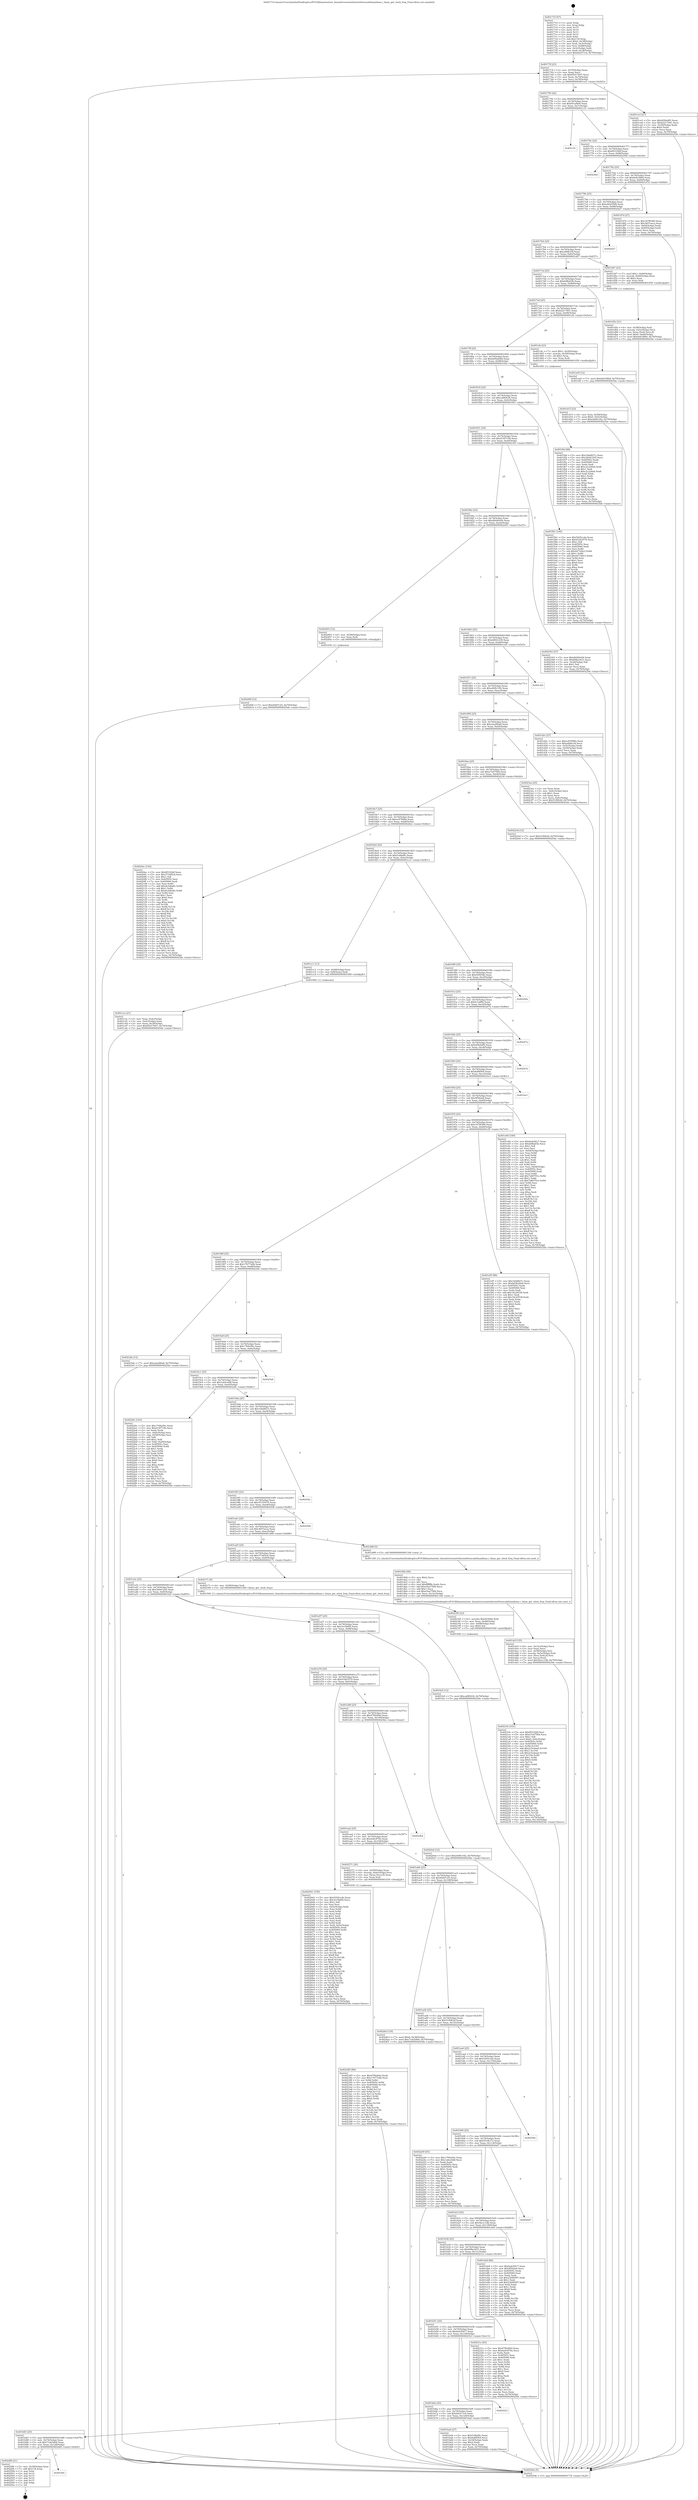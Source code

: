 digraph "0x401710" {
  label = "0x401710 (/mnt/c/Users/mathe/Desktop/tcc/POCII/binaries/extr_linuxdriversnetethernetfreescalefmanfman.c_fman_get_clock_freq_Final-ollvm.out::main(0))"
  labelloc = "t"
  node[shape=record]

  Entry [label="",width=0.3,height=0.3,shape=circle,fillcolor=black,style=filled]
  "0x40173f" [label="{
     0x40173f [23]\l
     | [instrs]\l
     &nbsp;&nbsp;0x40173f \<+3\>: mov -0x70(%rbp),%eax\l
     &nbsp;&nbsp;0x401742 \<+2\>: mov %eax,%ecx\l
     &nbsp;&nbsp;0x401744 \<+6\>: sub $0x85417b07,%ecx\l
     &nbsp;&nbsp;0x40174a \<+3\>: mov %eax,-0x74(%rbp)\l
     &nbsp;&nbsp;0x40174d \<+3\>: mov %ecx,-0x78(%rbp)\l
     &nbsp;&nbsp;0x401750 \<+6\>: je 0000000000401ce3 \<main+0x5d3\>\l
  }"]
  "0x401ce3" [label="{
     0x401ce3 [27]\l
     | [instrs]\l
     &nbsp;&nbsp;0x401ce3 \<+5\>: mov $0xfd5b4df5,%eax\l
     &nbsp;&nbsp;0x401ce8 \<+5\>: mov $0xb2217491,%ecx\l
     &nbsp;&nbsp;0x401ced \<+3\>: mov -0x30(%rbp),%edx\l
     &nbsp;&nbsp;0x401cf0 \<+3\>: cmp $0x0,%edx\l
     &nbsp;&nbsp;0x401cf3 \<+3\>: cmove %ecx,%eax\l
     &nbsp;&nbsp;0x401cf6 \<+3\>: mov %eax,-0x70(%rbp)\l
     &nbsp;&nbsp;0x401cf9 \<+5\>: jmp 00000000004025de \<main+0xece\>\l
  }"]
  "0x401756" [label="{
     0x401756 [22]\l
     | [instrs]\l
     &nbsp;&nbsp;0x401756 \<+5\>: jmp 000000000040175b \<main+0x4b\>\l
     &nbsp;&nbsp;0x40175b \<+3\>: mov -0x74(%rbp),%eax\l
     &nbsp;&nbsp;0x40175e \<+5\>: sub $0x85caf9e6,%eax\l
     &nbsp;&nbsp;0x401763 \<+3\>: mov %eax,-0x7c(%rbp)\l
     &nbsp;&nbsp;0x401766 \<+6\>: je 0000000000401c51 \<main+0x541\>\l
  }"]
  Exit [label="",width=0.3,height=0.3,shape=circle,fillcolor=black,style=filled,peripheries=2]
  "0x401c51" [label="{
     0x401c51\l
  }", style=dashed]
  "0x40176c" [label="{
     0x40176c [22]\l
     | [instrs]\l
     &nbsp;&nbsp;0x40176c \<+5\>: jmp 0000000000401771 \<main+0x61\>\l
     &nbsp;&nbsp;0x401771 \<+3\>: mov -0x74(%rbp),%eax\l
     &nbsp;&nbsp;0x401774 \<+5\>: sub $0x8f31f2bf,%eax\l
     &nbsp;&nbsp;0x401779 \<+3\>: mov %eax,-0x80(%rbp)\l
     &nbsp;&nbsp;0x40177c \<+6\>: je 000000000040256d \<main+0xe5d\>\l
  }"]
  "0x401b9c" [label="{
     0x401b9c\l
  }", style=dashed]
  "0x40256d" [label="{
     0x40256d\l
  }", style=dashed]
  "0x401782" [label="{
     0x401782 [25]\l
     | [instrs]\l
     &nbsp;&nbsp;0x401782 \<+5\>: jmp 0000000000401787 \<main+0x77\>\l
     &nbsp;&nbsp;0x401787 \<+3\>: mov -0x74(%rbp),%eax\l
     &nbsp;&nbsp;0x40178a \<+5\>: sub $0x9e61f864,%eax\l
     &nbsp;&nbsp;0x40178f \<+6\>: mov %eax,-0x84(%rbp)\l
     &nbsp;&nbsp;0x401795 \<+6\>: je 0000000000401d7d \<main+0x66d\>\l
  }"]
  "0x4024f6" [label="{
     0x4024f6 [21]\l
     | [instrs]\l
     &nbsp;&nbsp;0x4024f6 \<+3\>: mov -0x38(%rbp),%eax\l
     &nbsp;&nbsp;0x4024f9 \<+7\>: add $0x118,%rsp\l
     &nbsp;&nbsp;0x402500 \<+1\>: pop %rbx\l
     &nbsp;&nbsp;0x402501 \<+2\>: pop %r12\l
     &nbsp;&nbsp;0x402503 \<+2\>: pop %r13\l
     &nbsp;&nbsp;0x402505 \<+2\>: pop %r14\l
     &nbsp;&nbsp;0x402507 \<+2\>: pop %r15\l
     &nbsp;&nbsp;0x402509 \<+1\>: pop %rbp\l
     &nbsp;&nbsp;0x40250a \<+1\>: ret\l
  }"]
  "0x401d7d" [label="{
     0x401d7d [27]\l
     | [instrs]\l
     &nbsp;&nbsp;0x401d7d \<+5\>: mov $0x167f9360,%eax\l
     &nbsp;&nbsp;0x401d82 \<+5\>: mov $0x3657eeca,%ecx\l
     &nbsp;&nbsp;0x401d87 \<+3\>: mov -0x64(%rbp),%edx\l
     &nbsp;&nbsp;0x401d8a \<+3\>: cmp -0x60(%rbp),%edx\l
     &nbsp;&nbsp;0x401d8d \<+3\>: cmovl %ecx,%eax\l
     &nbsp;&nbsp;0x401d90 \<+3\>: mov %eax,-0x70(%rbp)\l
     &nbsp;&nbsp;0x401d93 \<+5\>: jmp 00000000004025de \<main+0xece\>\l
  }"]
  "0x40179b" [label="{
     0x40179b [25]\l
     | [instrs]\l
     &nbsp;&nbsp;0x40179b \<+5\>: jmp 00000000004017a0 \<main+0x90\>\l
     &nbsp;&nbsp;0x4017a0 \<+3\>: mov -0x74(%rbp),%eax\l
     &nbsp;&nbsp;0x4017a3 \<+5\>: sub $0xa4d25508,%eax\l
     &nbsp;&nbsp;0x4017a8 \<+6\>: mov %eax,-0x88(%rbp)\l
     &nbsp;&nbsp;0x4017ae \<+6\>: je 0000000000402427 \<main+0xd17\>\l
  }"]
  "0x40240f" [label="{
     0x40240f [12]\l
     | [instrs]\l
     &nbsp;&nbsp;0x40240f \<+7\>: movl $0x4bfd7cd3,-0x70(%rbp)\l
     &nbsp;&nbsp;0x402416 \<+5\>: jmp 00000000004025de \<main+0xece\>\l
  }"]
  "0x402427" [label="{
     0x402427\l
  }", style=dashed]
  "0x4017b4" [label="{
     0x4017b4 [25]\l
     | [instrs]\l
     &nbsp;&nbsp;0x4017b4 \<+5\>: jmp 00000000004017b9 \<main+0xa9\>\l
     &nbsp;&nbsp;0x4017b9 \<+3\>: mov -0x74(%rbp),%eax\l
     &nbsp;&nbsp;0x4017bc \<+5\>: sub $0xa4fdb1fd,%eax\l
     &nbsp;&nbsp;0x4017c1 \<+6\>: mov %eax,-0x8c(%rbp)\l
     &nbsp;&nbsp;0x4017c7 \<+6\>: je 0000000000401d47 \<main+0x637\>\l
  }"]
  "0x402385" [label="{
     0x402385 [89]\l
     | [instrs]\l
     &nbsp;&nbsp;0x402385 \<+5\>: mov $0x47f0e84d,%edx\l
     &nbsp;&nbsp;0x40238a \<+5\>: mov $0x17677e6b,%esi\l
     &nbsp;&nbsp;0x40238f \<+3\>: xor %r8d,%r8d\l
     &nbsp;&nbsp;0x402392 \<+8\>: mov 0x40505c,%r9d\l
     &nbsp;&nbsp;0x40239a \<+8\>: mov 0x405060,%r10d\l
     &nbsp;&nbsp;0x4023a2 \<+4\>: sub $0x1,%r8d\l
     &nbsp;&nbsp;0x4023a6 \<+3\>: mov %r9d,%r11d\l
     &nbsp;&nbsp;0x4023a9 \<+3\>: add %r8d,%r11d\l
     &nbsp;&nbsp;0x4023ac \<+4\>: imul %r11d,%r9d\l
     &nbsp;&nbsp;0x4023b0 \<+4\>: and $0x1,%r9d\l
     &nbsp;&nbsp;0x4023b4 \<+4\>: cmp $0x0,%r9d\l
     &nbsp;&nbsp;0x4023b8 \<+3\>: sete %bl\l
     &nbsp;&nbsp;0x4023bb \<+4\>: cmp $0xa,%r10d\l
     &nbsp;&nbsp;0x4023bf \<+4\>: setl %r14b\l
     &nbsp;&nbsp;0x4023c3 \<+3\>: mov %bl,%r15b\l
     &nbsp;&nbsp;0x4023c6 \<+3\>: and %r14b,%r15b\l
     &nbsp;&nbsp;0x4023c9 \<+3\>: xor %r14b,%bl\l
     &nbsp;&nbsp;0x4023cc \<+3\>: or %bl,%r15b\l
     &nbsp;&nbsp;0x4023cf \<+4\>: test $0x1,%r15b\l
     &nbsp;&nbsp;0x4023d3 \<+3\>: cmovne %esi,%edx\l
     &nbsp;&nbsp;0x4023d6 \<+3\>: mov %edx,-0x70(%rbp)\l
     &nbsp;&nbsp;0x4023d9 \<+5\>: jmp 00000000004025de \<main+0xece\>\l
  }"]
  "0x401d47" [label="{
     0x401d47 [23]\l
     | [instrs]\l
     &nbsp;&nbsp;0x401d47 \<+7\>: movl $0x1,-0x60(%rbp)\l
     &nbsp;&nbsp;0x401d4e \<+4\>: movslq -0x60(%rbp),%rax\l
     &nbsp;&nbsp;0x401d52 \<+4\>: shl $0x2,%rax\l
     &nbsp;&nbsp;0x401d56 \<+3\>: mov %rax,%rdi\l
     &nbsp;&nbsp;0x401d59 \<+5\>: call 0000000000401050 \<malloc@plt\>\l
     | [calls]\l
     &nbsp;&nbsp;0x401050 \{1\} (unknown)\l
  }"]
  "0x4017cd" [label="{
     0x4017cd [25]\l
     | [instrs]\l
     &nbsp;&nbsp;0x4017cd \<+5\>: jmp 00000000004017d2 \<main+0xc2\>\l
     &nbsp;&nbsp;0x4017d2 \<+3\>: mov -0x74(%rbp),%eax\l
     &nbsp;&nbsp;0x4017d5 \<+5\>: sub $0xb0fb2f3b,%eax\l
     &nbsp;&nbsp;0x4017da \<+6\>: mov %eax,-0x90(%rbp)\l
     &nbsp;&nbsp;0x4017e0 \<+6\>: je 0000000000401ee9 \<main+0x7d9\>\l
  }"]
  "0x40219c" [label="{
     0x40219c [161]\l
     | [instrs]\l
     &nbsp;&nbsp;0x40219c \<+5\>: mov $0x8f31f2bf,%esi\l
     &nbsp;&nbsp;0x4021a1 \<+5\>: mov $0xe7a47564,%ecx\l
     &nbsp;&nbsp;0x4021a6 \<+2\>: mov $0x1,%dl\l
     &nbsp;&nbsp;0x4021a8 \<+7\>: movl $0x0,-0x6c(%rbp)\l
     &nbsp;&nbsp;0x4021af \<+8\>: mov 0x40505c,%r8d\l
     &nbsp;&nbsp;0x4021b7 \<+8\>: mov 0x405060,%r9d\l
     &nbsp;&nbsp;0x4021bf \<+3\>: mov %r8d,%r10d\l
     &nbsp;&nbsp;0x4021c2 \<+7\>: add $0x2c5cdaad,%r10d\l
     &nbsp;&nbsp;0x4021c9 \<+4\>: sub $0x1,%r10d\l
     &nbsp;&nbsp;0x4021cd \<+7\>: sub $0x2c5cdaad,%r10d\l
     &nbsp;&nbsp;0x4021d4 \<+4\>: imul %r10d,%r8d\l
     &nbsp;&nbsp;0x4021d8 \<+4\>: and $0x1,%r8d\l
     &nbsp;&nbsp;0x4021dc \<+4\>: cmp $0x0,%r8d\l
     &nbsp;&nbsp;0x4021e0 \<+4\>: sete %r11b\l
     &nbsp;&nbsp;0x4021e4 \<+4\>: cmp $0xa,%r9d\l
     &nbsp;&nbsp;0x4021e8 \<+3\>: setl %bl\l
     &nbsp;&nbsp;0x4021eb \<+3\>: mov %r11b,%r14b\l
     &nbsp;&nbsp;0x4021ee \<+4\>: xor $0xff,%r14b\l
     &nbsp;&nbsp;0x4021f2 \<+3\>: mov %bl,%r15b\l
     &nbsp;&nbsp;0x4021f5 \<+4\>: xor $0xff,%r15b\l
     &nbsp;&nbsp;0x4021f9 \<+3\>: xor $0x0,%dl\l
     &nbsp;&nbsp;0x4021fc \<+3\>: mov %r14b,%r12b\l
     &nbsp;&nbsp;0x4021ff \<+4\>: and $0x0,%r12b\l
     &nbsp;&nbsp;0x402203 \<+3\>: and %dl,%r11b\l
     &nbsp;&nbsp;0x402206 \<+3\>: mov %r15b,%r13b\l
     &nbsp;&nbsp;0x402209 \<+4\>: and $0x0,%r13b\l
     &nbsp;&nbsp;0x40220d \<+2\>: and %dl,%bl\l
     &nbsp;&nbsp;0x40220f \<+3\>: or %r11b,%r12b\l
     &nbsp;&nbsp;0x402212 \<+3\>: or %bl,%r13b\l
     &nbsp;&nbsp;0x402215 \<+3\>: xor %r13b,%r12b\l
     &nbsp;&nbsp;0x402218 \<+3\>: or %r15b,%r14b\l
     &nbsp;&nbsp;0x40221b \<+4\>: xor $0xff,%r14b\l
     &nbsp;&nbsp;0x40221f \<+3\>: or $0x0,%dl\l
     &nbsp;&nbsp;0x402222 \<+3\>: and %dl,%r14b\l
     &nbsp;&nbsp;0x402225 \<+3\>: or %r14b,%r12b\l
     &nbsp;&nbsp;0x402228 \<+4\>: test $0x1,%r12b\l
     &nbsp;&nbsp;0x40222c \<+3\>: cmovne %ecx,%esi\l
     &nbsp;&nbsp;0x40222f \<+3\>: mov %esi,-0x70(%rbp)\l
     &nbsp;&nbsp;0x402232 \<+6\>: mov %eax,-0x130(%rbp)\l
     &nbsp;&nbsp;0x402238 \<+5\>: jmp 00000000004025de \<main+0xece\>\l
  }"]
  "0x401ee9" [label="{
     0x401ee9 [12]\l
     | [instrs]\l
     &nbsp;&nbsp;0x401ee9 \<+7\>: movl $0x9e61f864,-0x70(%rbp)\l
     &nbsp;&nbsp;0x401ef0 \<+5\>: jmp 00000000004025de \<main+0xece\>\l
  }"]
  "0x4017e6" [label="{
     0x4017e6 [25]\l
     | [instrs]\l
     &nbsp;&nbsp;0x4017e6 \<+5\>: jmp 00000000004017eb \<main+0xdb\>\l
     &nbsp;&nbsp;0x4017eb \<+3\>: mov -0x74(%rbp),%eax\l
     &nbsp;&nbsp;0x4017ee \<+5\>: sub $0xb2217491,%eax\l
     &nbsp;&nbsp;0x4017f3 \<+6\>: mov %eax,-0x94(%rbp)\l
     &nbsp;&nbsp;0x4017f9 \<+6\>: je 0000000000401cfe \<main+0x5ee\>\l
  }"]
  "0x402185" [label="{
     0x402185 [23]\l
     | [instrs]\l
     &nbsp;&nbsp;0x402185 \<+10\>: movabs $0x4030b6,%rdi\l
     &nbsp;&nbsp;0x40218f \<+3\>: mov %eax,-0x68(%rbp)\l
     &nbsp;&nbsp;0x402192 \<+3\>: mov -0x68(%rbp),%esi\l
     &nbsp;&nbsp;0x402195 \<+2\>: mov $0x0,%al\l
     &nbsp;&nbsp;0x402197 \<+5\>: call 0000000000401040 \<printf@plt\>\l
     | [calls]\l
     &nbsp;&nbsp;0x401040 \{1\} (unknown)\l
  }"]
  "0x401cfe" [label="{
     0x401cfe [23]\l
     | [instrs]\l
     &nbsp;&nbsp;0x401cfe \<+7\>: movl $0x1,-0x50(%rbp)\l
     &nbsp;&nbsp;0x401d05 \<+4\>: movslq -0x50(%rbp),%rax\l
     &nbsp;&nbsp;0x401d09 \<+4\>: shl $0x3,%rax\l
     &nbsp;&nbsp;0x401d0d \<+3\>: mov %rax,%rdi\l
     &nbsp;&nbsp;0x401d10 \<+5\>: call 0000000000401050 \<malloc@plt\>\l
     | [calls]\l
     &nbsp;&nbsp;0x401050 \{1\} (unknown)\l
  }"]
  "0x4017ff" [label="{
     0x4017ff [25]\l
     | [instrs]\l
     &nbsp;&nbsp;0x4017ff \<+5\>: jmp 0000000000401804 \<main+0xf4\>\l
     &nbsp;&nbsp;0x401804 \<+3\>: mov -0x74(%rbp),%eax\l
     &nbsp;&nbsp;0x401807 \<+5\>: sub $0xb65b2b6d,%eax\l
     &nbsp;&nbsp;0x40180c \<+6\>: mov %eax,-0x98(%rbp)\l
     &nbsp;&nbsp;0x401812 \<+6\>: je 0000000000401f4d \<main+0x83d\>\l
  }"]
  "0x401dc5" [label="{
     0x401dc5 [35]\l
     | [instrs]\l
     &nbsp;&nbsp;0x401dc5 \<+6\>: mov -0x12c(%rbp),%ecx\l
     &nbsp;&nbsp;0x401dcb \<+3\>: imul %eax,%ecx\l
     &nbsp;&nbsp;0x401dce \<+4\>: mov -0x58(%rbp),%rsi\l
     &nbsp;&nbsp;0x401dd2 \<+4\>: movslq -0x5c(%rbp),%rdi\l
     &nbsp;&nbsp;0x401dd6 \<+4\>: mov (%rsi,%rdi,8),%rsi\l
     &nbsp;&nbsp;0x401dda \<+2\>: mov %ecx,(%rsi)\l
     &nbsp;&nbsp;0x401ddc \<+7\>: movl $0x5bccc1db,-0x70(%rbp)\l
     &nbsp;&nbsp;0x401de3 \<+5\>: jmp 00000000004025de \<main+0xece\>\l
  }"]
  "0x401f4d" [label="{
     0x401f4d [88]\l
     | [instrs]\l
     &nbsp;&nbsp;0x401f4d \<+5\>: mov $0x1b0d827c,%eax\l
     &nbsp;&nbsp;0x401f52 \<+5\>: mov $0x3b041245,%ecx\l
     &nbsp;&nbsp;0x401f57 \<+7\>: mov 0x40505c,%edx\l
     &nbsp;&nbsp;0x401f5e \<+7\>: mov 0x405060,%esi\l
     &nbsp;&nbsp;0x401f65 \<+2\>: mov %edx,%edi\l
     &nbsp;&nbsp;0x401f67 \<+6\>: add $0xc2c226eb,%edi\l
     &nbsp;&nbsp;0x401f6d \<+3\>: sub $0x1,%edi\l
     &nbsp;&nbsp;0x401f70 \<+6\>: sub $0xc2c226eb,%edi\l
     &nbsp;&nbsp;0x401f76 \<+3\>: imul %edi,%edx\l
     &nbsp;&nbsp;0x401f79 \<+3\>: and $0x1,%edx\l
     &nbsp;&nbsp;0x401f7c \<+3\>: cmp $0x0,%edx\l
     &nbsp;&nbsp;0x401f7f \<+4\>: sete %r8b\l
     &nbsp;&nbsp;0x401f83 \<+3\>: cmp $0xa,%esi\l
     &nbsp;&nbsp;0x401f86 \<+4\>: setl %r9b\l
     &nbsp;&nbsp;0x401f8a \<+3\>: mov %r8b,%r10b\l
     &nbsp;&nbsp;0x401f8d \<+3\>: and %r9b,%r10b\l
     &nbsp;&nbsp;0x401f90 \<+3\>: xor %r9b,%r8b\l
     &nbsp;&nbsp;0x401f93 \<+3\>: or %r8b,%r10b\l
     &nbsp;&nbsp;0x401f96 \<+4\>: test $0x1,%r10b\l
     &nbsp;&nbsp;0x401f9a \<+3\>: cmovne %ecx,%eax\l
     &nbsp;&nbsp;0x401f9d \<+3\>: mov %eax,-0x70(%rbp)\l
     &nbsp;&nbsp;0x401fa0 \<+5\>: jmp 00000000004025de \<main+0xece\>\l
  }"]
  "0x401818" [label="{
     0x401818 [25]\l
     | [instrs]\l
     &nbsp;&nbsp;0x401818 \<+5\>: jmp 000000000040181d \<main+0x10d\>\l
     &nbsp;&nbsp;0x40181d \<+3\>: mov -0x74(%rbp),%eax\l
     &nbsp;&nbsp;0x401820 \<+5\>: sub $0xca8f0436,%eax\l
     &nbsp;&nbsp;0x401825 \<+6\>: mov %eax,-0x9c(%rbp)\l
     &nbsp;&nbsp;0x40182b \<+6\>: je 0000000000401fb1 \<main+0x8a1\>\l
  }"]
  "0x401d9d" [label="{
     0x401d9d [40]\l
     | [instrs]\l
     &nbsp;&nbsp;0x401d9d \<+5\>: mov $0x2,%ecx\l
     &nbsp;&nbsp;0x401da2 \<+1\>: cltd\l
     &nbsp;&nbsp;0x401da3 \<+2\>: idiv %ecx\l
     &nbsp;&nbsp;0x401da5 \<+6\>: imul $0xfffffffe,%edx,%ecx\l
     &nbsp;&nbsp;0x401dab \<+6\>: add $0xe5ae7589,%ecx\l
     &nbsp;&nbsp;0x401db1 \<+3\>: add $0x1,%ecx\l
     &nbsp;&nbsp;0x401db4 \<+6\>: sub $0xe5ae7589,%ecx\l
     &nbsp;&nbsp;0x401dba \<+6\>: mov %ecx,-0x12c(%rbp)\l
     &nbsp;&nbsp;0x401dc0 \<+5\>: call 0000000000401160 \<next_i\>\l
     | [calls]\l
     &nbsp;&nbsp;0x401160 \{1\} (/mnt/c/Users/mathe/Desktop/tcc/POCII/binaries/extr_linuxdriversnetethernetfreescalefmanfman.c_fman_get_clock_freq_Final-ollvm.out::next_i)\l
  }"]
  "0x401fb1" [label="{
     0x401fb1 [144]\l
     | [instrs]\l
     &nbsp;&nbsp;0x401fb1 \<+5\>: mov $0x5205ccde,%eax\l
     &nbsp;&nbsp;0x401fb6 \<+5\>: mov $0x41bb3579,%ecx\l
     &nbsp;&nbsp;0x401fbb \<+2\>: mov $0x1,%dl\l
     &nbsp;&nbsp;0x401fbd \<+7\>: mov 0x40505c,%esi\l
     &nbsp;&nbsp;0x401fc4 \<+7\>: mov 0x405060,%edi\l
     &nbsp;&nbsp;0x401fcb \<+3\>: mov %esi,%r8d\l
     &nbsp;&nbsp;0x401fce \<+7\>: sub $0x44732fe3,%r8d\l
     &nbsp;&nbsp;0x401fd5 \<+4\>: sub $0x1,%r8d\l
     &nbsp;&nbsp;0x401fd9 \<+7\>: add $0x44732fe3,%r8d\l
     &nbsp;&nbsp;0x401fe0 \<+4\>: imul %r8d,%esi\l
     &nbsp;&nbsp;0x401fe4 \<+3\>: and $0x1,%esi\l
     &nbsp;&nbsp;0x401fe7 \<+3\>: cmp $0x0,%esi\l
     &nbsp;&nbsp;0x401fea \<+4\>: sete %r9b\l
     &nbsp;&nbsp;0x401fee \<+3\>: cmp $0xa,%edi\l
     &nbsp;&nbsp;0x401ff1 \<+4\>: setl %r10b\l
     &nbsp;&nbsp;0x401ff5 \<+3\>: mov %r9b,%r11b\l
     &nbsp;&nbsp;0x401ff8 \<+4\>: xor $0xff,%r11b\l
     &nbsp;&nbsp;0x401ffc \<+3\>: mov %r10b,%bl\l
     &nbsp;&nbsp;0x401fff \<+3\>: xor $0xff,%bl\l
     &nbsp;&nbsp;0x402002 \<+3\>: xor $0x1,%dl\l
     &nbsp;&nbsp;0x402005 \<+3\>: mov %r11b,%r14b\l
     &nbsp;&nbsp;0x402008 \<+4\>: and $0xff,%r14b\l
     &nbsp;&nbsp;0x40200c \<+3\>: and %dl,%r9b\l
     &nbsp;&nbsp;0x40200f \<+3\>: mov %bl,%r15b\l
     &nbsp;&nbsp;0x402012 \<+4\>: and $0xff,%r15b\l
     &nbsp;&nbsp;0x402016 \<+3\>: and %dl,%r10b\l
     &nbsp;&nbsp;0x402019 \<+3\>: or %r9b,%r14b\l
     &nbsp;&nbsp;0x40201c \<+3\>: or %r10b,%r15b\l
     &nbsp;&nbsp;0x40201f \<+3\>: xor %r15b,%r14b\l
     &nbsp;&nbsp;0x402022 \<+3\>: or %bl,%r11b\l
     &nbsp;&nbsp;0x402025 \<+4\>: xor $0xff,%r11b\l
     &nbsp;&nbsp;0x402029 \<+3\>: or $0x1,%dl\l
     &nbsp;&nbsp;0x40202c \<+3\>: and %dl,%r11b\l
     &nbsp;&nbsp;0x40202f \<+3\>: or %r11b,%r14b\l
     &nbsp;&nbsp;0x402032 \<+4\>: test $0x1,%r14b\l
     &nbsp;&nbsp;0x402036 \<+3\>: cmovne %ecx,%eax\l
     &nbsp;&nbsp;0x402039 \<+3\>: mov %eax,-0x70(%rbp)\l
     &nbsp;&nbsp;0x40203c \<+5\>: jmp 00000000004025de \<main+0xece\>\l
  }"]
  "0x401831" [label="{
     0x401831 [25]\l
     | [instrs]\l
     &nbsp;&nbsp;0x401831 \<+5\>: jmp 0000000000401836 \<main+0x126\>\l
     &nbsp;&nbsp;0x401836 \<+3\>: mov -0x74(%rbp),%eax\l
     &nbsp;&nbsp;0x401839 \<+5\>: sub $0xd14f710b,%eax\l
     &nbsp;&nbsp;0x40183e \<+6\>: mov %eax,-0xa0(%rbp)\l
     &nbsp;&nbsp;0x401844 \<+6\>: je 0000000000402303 \<main+0xbf3\>\l
  }"]
  "0x401d5e" [label="{
     0x401d5e [31]\l
     | [instrs]\l
     &nbsp;&nbsp;0x401d5e \<+4\>: mov -0x58(%rbp),%rdi\l
     &nbsp;&nbsp;0x401d62 \<+4\>: movslq -0x5c(%rbp),%rcx\l
     &nbsp;&nbsp;0x401d66 \<+4\>: mov %rax,(%rdi,%rcx,8)\l
     &nbsp;&nbsp;0x401d6a \<+7\>: movl $0x0,-0x64(%rbp)\l
     &nbsp;&nbsp;0x401d71 \<+7\>: movl $0x9e61f864,-0x70(%rbp)\l
     &nbsp;&nbsp;0x401d78 \<+5\>: jmp 00000000004025de \<main+0xece\>\l
  }"]
  "0x402303" [label="{
     0x402303 [27]\l
     | [instrs]\l
     &nbsp;&nbsp;0x402303 \<+5\>: mov $0xdb040e94,%eax\l
     &nbsp;&nbsp;0x402308 \<+5\>: mov $0x698a3431,%ecx\l
     &nbsp;&nbsp;0x40230d \<+3\>: mov -0x29(%rbp),%dl\l
     &nbsp;&nbsp;0x402310 \<+3\>: test $0x1,%dl\l
     &nbsp;&nbsp;0x402313 \<+3\>: cmovne %ecx,%eax\l
     &nbsp;&nbsp;0x402316 \<+3\>: mov %eax,-0x70(%rbp)\l
     &nbsp;&nbsp;0x402319 \<+5\>: jmp 00000000004025de \<main+0xece\>\l
  }"]
  "0x40184a" [label="{
     0x40184a [25]\l
     | [instrs]\l
     &nbsp;&nbsp;0x40184a \<+5\>: jmp 000000000040184f \<main+0x13f\>\l
     &nbsp;&nbsp;0x40184f \<+3\>: mov -0x74(%rbp),%eax\l
     &nbsp;&nbsp;0x401852 \<+5\>: sub $0xdb040e94,%eax\l
     &nbsp;&nbsp;0x401857 \<+6\>: mov %eax,-0xa4(%rbp)\l
     &nbsp;&nbsp;0x40185d \<+6\>: je 0000000000402403 \<main+0xcf3\>\l
  }"]
  "0x401d15" [label="{
     0x401d15 [23]\l
     | [instrs]\l
     &nbsp;&nbsp;0x401d15 \<+4\>: mov %rax,-0x58(%rbp)\l
     &nbsp;&nbsp;0x401d19 \<+7\>: movl $0x0,-0x5c(%rbp)\l
     &nbsp;&nbsp;0x401d20 \<+7\>: movl $0xe0d9c182,-0x70(%rbp)\l
     &nbsp;&nbsp;0x401d27 \<+5\>: jmp 00000000004025de \<main+0xece\>\l
  }"]
  "0x402403" [label="{
     0x402403 [12]\l
     | [instrs]\l
     &nbsp;&nbsp;0x402403 \<+4\>: mov -0x58(%rbp),%rax\l
     &nbsp;&nbsp;0x402407 \<+3\>: mov %rax,%rdi\l
     &nbsp;&nbsp;0x40240a \<+5\>: call 0000000000401030 \<free@plt\>\l
     | [calls]\l
     &nbsp;&nbsp;0x401030 \{1\} (unknown)\l
  }"]
  "0x401863" [label="{
     0x401863 [25]\l
     | [instrs]\l
     &nbsp;&nbsp;0x401863 \<+5\>: jmp 0000000000401868 \<main+0x158\>\l
     &nbsp;&nbsp;0x401868 \<+3\>: mov -0x74(%rbp),%eax\l
     &nbsp;&nbsp;0x40186b \<+5\>: sub $0xdd941239,%eax\l
     &nbsp;&nbsp;0x401870 \<+6\>: mov %eax,-0xa8(%rbp)\l
     &nbsp;&nbsp;0x401876 \<+6\>: je 0000000000401cb5 \<main+0x5a5\>\l
  }"]
  "0x401cce" [label="{
     0x401cce [21]\l
     | [instrs]\l
     &nbsp;&nbsp;0x401cce \<+3\>: mov %eax,-0x4c(%rbp)\l
     &nbsp;&nbsp;0x401cd1 \<+3\>: mov -0x4c(%rbp),%eax\l
     &nbsp;&nbsp;0x401cd4 \<+3\>: mov %eax,-0x30(%rbp)\l
     &nbsp;&nbsp;0x401cd7 \<+7\>: movl $0x85417b07,-0x70(%rbp)\l
     &nbsp;&nbsp;0x401cde \<+5\>: jmp 00000000004025de \<main+0xece\>\l
  }"]
  "0x401cb5" [label="{
     0x401cb5\l
  }", style=dashed]
  "0x40187c" [label="{
     0x40187c [25]\l
     | [instrs]\l
     &nbsp;&nbsp;0x40187c \<+5\>: jmp 0000000000401881 \<main+0x171\>\l
     &nbsp;&nbsp;0x401881 \<+3\>: mov -0x74(%rbp),%eax\l
     &nbsp;&nbsp;0x401884 \<+5\>: sub $0xe0d9c182,%eax\l
     &nbsp;&nbsp;0x401889 \<+6\>: mov %eax,-0xac(%rbp)\l
     &nbsp;&nbsp;0x40188f \<+6\>: je 0000000000401d2c \<main+0x61c\>\l
  }"]
  "0x401710" [label="{
     0x401710 [47]\l
     | [instrs]\l
     &nbsp;&nbsp;0x401710 \<+1\>: push %rbp\l
     &nbsp;&nbsp;0x401711 \<+3\>: mov %rsp,%rbp\l
     &nbsp;&nbsp;0x401714 \<+2\>: push %r15\l
     &nbsp;&nbsp;0x401716 \<+2\>: push %r14\l
     &nbsp;&nbsp;0x401718 \<+2\>: push %r13\l
     &nbsp;&nbsp;0x40171a \<+2\>: push %r12\l
     &nbsp;&nbsp;0x40171c \<+1\>: push %rbx\l
     &nbsp;&nbsp;0x40171d \<+7\>: sub $0x118,%rsp\l
     &nbsp;&nbsp;0x401724 \<+7\>: movl $0x0,-0x38(%rbp)\l
     &nbsp;&nbsp;0x40172b \<+3\>: mov %edi,-0x3c(%rbp)\l
     &nbsp;&nbsp;0x40172e \<+4\>: mov %rsi,-0x48(%rbp)\l
     &nbsp;&nbsp;0x401732 \<+3\>: mov -0x3c(%rbp),%edi\l
     &nbsp;&nbsp;0x401735 \<+3\>: mov %edi,-0x34(%rbp)\l
     &nbsp;&nbsp;0x401738 \<+7\>: movl $0x6dcb71c6,-0x70(%rbp)\l
  }"]
  "0x401d2c" [label="{
     0x401d2c [27]\l
     | [instrs]\l
     &nbsp;&nbsp;0x401d2c \<+5\>: mov $0xec87999a,%eax\l
     &nbsp;&nbsp;0x401d31 \<+5\>: mov $0xa4fdb1fd,%ecx\l
     &nbsp;&nbsp;0x401d36 \<+3\>: mov -0x5c(%rbp),%edx\l
     &nbsp;&nbsp;0x401d39 \<+3\>: cmp -0x50(%rbp),%edx\l
     &nbsp;&nbsp;0x401d3c \<+3\>: cmovl %ecx,%eax\l
     &nbsp;&nbsp;0x401d3f \<+3\>: mov %eax,-0x70(%rbp)\l
     &nbsp;&nbsp;0x401d42 \<+5\>: jmp 00000000004025de \<main+0xece\>\l
  }"]
  "0x401895" [label="{
     0x401895 [25]\l
     | [instrs]\l
     &nbsp;&nbsp;0x401895 \<+5\>: jmp 000000000040189a \<main+0x18a\>\l
     &nbsp;&nbsp;0x40189a \<+3\>: mov -0x74(%rbp),%eax\l
     &nbsp;&nbsp;0x40189d \<+5\>: sub $0xe2a286a8,%eax\l
     &nbsp;&nbsp;0x4018a2 \<+6\>: mov %eax,-0xb0(%rbp)\l
     &nbsp;&nbsp;0x4018a8 \<+6\>: je 00000000004023ea \<main+0xcda\>\l
  }"]
  "0x4025de" [label="{
     0x4025de [5]\l
     | [instrs]\l
     &nbsp;&nbsp;0x4025de \<+5\>: jmp 000000000040173f \<main+0x2f\>\l
  }"]
  "0x4023ea" [label="{
     0x4023ea [25]\l
     | [instrs]\l
     &nbsp;&nbsp;0x4023ea \<+2\>: xor %eax,%eax\l
     &nbsp;&nbsp;0x4023ec \<+3\>: mov -0x6c(%rbp),%ecx\l
     &nbsp;&nbsp;0x4023ef \<+3\>: sub $0x1,%eax\l
     &nbsp;&nbsp;0x4023f2 \<+2\>: sub %eax,%ecx\l
     &nbsp;&nbsp;0x4023f4 \<+3\>: mov %ecx,-0x6c(%rbp)\l
     &nbsp;&nbsp;0x4023f7 \<+7\>: movl $0x5190fcbf,-0x70(%rbp)\l
     &nbsp;&nbsp;0x4023fe \<+5\>: jmp 00000000004025de \<main+0xece\>\l
  }"]
  "0x4018ae" [label="{
     0x4018ae [25]\l
     | [instrs]\l
     &nbsp;&nbsp;0x4018ae \<+5\>: jmp 00000000004018b3 \<main+0x1a3\>\l
     &nbsp;&nbsp;0x4018b3 \<+3\>: mov -0x74(%rbp),%eax\l
     &nbsp;&nbsp;0x4018b6 \<+5\>: sub $0xe7a47564,%eax\l
     &nbsp;&nbsp;0x4018bb \<+6\>: mov %eax,-0xb4(%rbp)\l
     &nbsp;&nbsp;0x4018c1 \<+6\>: je 000000000040223d \<main+0xb2d\>\l
  }"]
  "0x401b83" [label="{
     0x401b83 [25]\l
     | [instrs]\l
     &nbsp;&nbsp;0x401b83 \<+5\>: jmp 0000000000401b88 \<main+0x478\>\l
     &nbsp;&nbsp;0x401b88 \<+3\>: mov -0x74(%rbp),%eax\l
     &nbsp;&nbsp;0x401b8b \<+5\>: sub $0x71da5d94,%eax\l
     &nbsp;&nbsp;0x401b90 \<+6\>: mov %eax,-0x128(%rbp)\l
     &nbsp;&nbsp;0x401b96 \<+6\>: je 00000000004024f6 \<main+0xde6\>\l
  }"]
  "0x40223d" [label="{
     0x40223d [12]\l
     | [instrs]\l
     &nbsp;&nbsp;0x40223d \<+7\>: movl $0x5190fcbf,-0x70(%rbp)\l
     &nbsp;&nbsp;0x402244 \<+5\>: jmp 00000000004025de \<main+0xece\>\l
  }"]
  "0x4018c7" [label="{
     0x4018c7 [25]\l
     | [instrs]\l
     &nbsp;&nbsp;0x4018c7 \<+5\>: jmp 00000000004018cc \<main+0x1bc\>\l
     &nbsp;&nbsp;0x4018cc \<+3\>: mov -0x74(%rbp),%eax\l
     &nbsp;&nbsp;0x4018cf \<+5\>: sub $0xec87999a,%eax\l
     &nbsp;&nbsp;0x4018d4 \<+6\>: mov %eax,-0xb8(%rbp)\l
     &nbsp;&nbsp;0x4018da \<+6\>: je 00000000004020ec \<main+0x9dc\>\l
  }"]
  "0x401ba6" [label="{
     0x401ba6 [27]\l
     | [instrs]\l
     &nbsp;&nbsp;0x401ba6 \<+5\>: mov $0xf1d8af9c,%eax\l
     &nbsp;&nbsp;0x401bab \<+5\>: mov $0x6a88564,%ecx\l
     &nbsp;&nbsp;0x401bb0 \<+3\>: mov -0x34(%rbp),%edx\l
     &nbsp;&nbsp;0x401bb3 \<+3\>: cmp $0x2,%edx\l
     &nbsp;&nbsp;0x401bb6 \<+3\>: cmovne %ecx,%eax\l
     &nbsp;&nbsp;0x401bb9 \<+3\>: mov %eax,-0x70(%rbp)\l
     &nbsp;&nbsp;0x401bbc \<+5\>: jmp 00000000004025de \<main+0xece\>\l
  }"]
  "0x4020ec" [label="{
     0x4020ec [144]\l
     | [instrs]\l
     &nbsp;&nbsp;0x4020ec \<+5\>: mov $0x8f31f2bf,%eax\l
     &nbsp;&nbsp;0x4020f1 \<+5\>: mov $0x3734f5cd,%ecx\l
     &nbsp;&nbsp;0x4020f6 \<+2\>: mov $0x1,%dl\l
     &nbsp;&nbsp;0x4020f8 \<+7\>: mov 0x40505c,%esi\l
     &nbsp;&nbsp;0x4020ff \<+7\>: mov 0x405060,%edi\l
     &nbsp;&nbsp;0x402106 \<+3\>: mov %esi,%r8d\l
     &nbsp;&nbsp;0x402109 \<+7\>: add $0xde3d6a8c,%r8d\l
     &nbsp;&nbsp;0x402110 \<+4\>: sub $0x1,%r8d\l
     &nbsp;&nbsp;0x402114 \<+7\>: sub $0xde3d6a8c,%r8d\l
     &nbsp;&nbsp;0x40211b \<+4\>: imul %r8d,%esi\l
     &nbsp;&nbsp;0x40211f \<+3\>: and $0x1,%esi\l
     &nbsp;&nbsp;0x402122 \<+3\>: cmp $0x0,%esi\l
     &nbsp;&nbsp;0x402125 \<+4\>: sete %r9b\l
     &nbsp;&nbsp;0x402129 \<+3\>: cmp $0xa,%edi\l
     &nbsp;&nbsp;0x40212c \<+4\>: setl %r10b\l
     &nbsp;&nbsp;0x402130 \<+3\>: mov %r9b,%r11b\l
     &nbsp;&nbsp;0x402133 \<+4\>: xor $0xff,%r11b\l
     &nbsp;&nbsp;0x402137 \<+3\>: mov %r10b,%bl\l
     &nbsp;&nbsp;0x40213a \<+3\>: xor $0xff,%bl\l
     &nbsp;&nbsp;0x40213d \<+3\>: xor $0x0,%dl\l
     &nbsp;&nbsp;0x402140 \<+3\>: mov %r11b,%r14b\l
     &nbsp;&nbsp;0x402143 \<+4\>: and $0x0,%r14b\l
     &nbsp;&nbsp;0x402147 \<+3\>: and %dl,%r9b\l
     &nbsp;&nbsp;0x40214a \<+3\>: mov %bl,%r15b\l
     &nbsp;&nbsp;0x40214d \<+4\>: and $0x0,%r15b\l
     &nbsp;&nbsp;0x402151 \<+3\>: and %dl,%r10b\l
     &nbsp;&nbsp;0x402154 \<+3\>: or %r9b,%r14b\l
     &nbsp;&nbsp;0x402157 \<+3\>: or %r10b,%r15b\l
     &nbsp;&nbsp;0x40215a \<+3\>: xor %r15b,%r14b\l
     &nbsp;&nbsp;0x40215d \<+3\>: or %bl,%r11b\l
     &nbsp;&nbsp;0x402160 \<+4\>: xor $0xff,%r11b\l
     &nbsp;&nbsp;0x402164 \<+3\>: or $0x0,%dl\l
     &nbsp;&nbsp;0x402167 \<+3\>: and %dl,%r11b\l
     &nbsp;&nbsp;0x40216a \<+3\>: or %r11b,%r14b\l
     &nbsp;&nbsp;0x40216d \<+4\>: test $0x1,%r14b\l
     &nbsp;&nbsp;0x402171 \<+3\>: cmovne %ecx,%eax\l
     &nbsp;&nbsp;0x402174 \<+3\>: mov %eax,-0x70(%rbp)\l
     &nbsp;&nbsp;0x402177 \<+5\>: jmp 00000000004025de \<main+0xece\>\l
  }"]
  "0x4018e0" [label="{
     0x4018e0 [25]\l
     | [instrs]\l
     &nbsp;&nbsp;0x4018e0 \<+5\>: jmp 00000000004018e5 \<main+0x1d5\>\l
     &nbsp;&nbsp;0x4018e5 \<+3\>: mov -0x74(%rbp),%eax\l
     &nbsp;&nbsp;0x4018e8 \<+5\>: sub $0xf1d8af9c,%eax\l
     &nbsp;&nbsp;0x4018ed \<+6\>: mov %eax,-0xbc(%rbp)\l
     &nbsp;&nbsp;0x4018f3 \<+6\>: je 0000000000401cc1 \<main+0x5b1\>\l
  }"]
  "0x401b6a" [label="{
     0x401b6a [25]\l
     | [instrs]\l
     &nbsp;&nbsp;0x401b6a \<+5\>: jmp 0000000000401b6f \<main+0x45f\>\l
     &nbsp;&nbsp;0x401b6f \<+3\>: mov -0x74(%rbp),%eax\l
     &nbsp;&nbsp;0x401b72 \<+5\>: sub $0x6dcb71c6,%eax\l
     &nbsp;&nbsp;0x401b77 \<+6\>: mov %eax,-0x124(%rbp)\l
     &nbsp;&nbsp;0x401b7d \<+6\>: je 0000000000401ba6 \<main+0x496\>\l
  }"]
  "0x401cc1" [label="{
     0x401cc1 [13]\l
     | [instrs]\l
     &nbsp;&nbsp;0x401cc1 \<+4\>: mov -0x48(%rbp),%rax\l
     &nbsp;&nbsp;0x401cc5 \<+4\>: mov 0x8(%rax),%rdi\l
     &nbsp;&nbsp;0x401cc9 \<+5\>: call 0000000000401060 \<atoi@plt\>\l
     | [calls]\l
     &nbsp;&nbsp;0x401060 \{1\} (unknown)\l
  }"]
  "0x4018f9" [label="{
     0x4018f9 [25]\l
     | [instrs]\l
     &nbsp;&nbsp;0x4018f9 \<+5\>: jmp 00000000004018fe \<main+0x1ee\>\l
     &nbsp;&nbsp;0x4018fe \<+3\>: mov -0x74(%rbp),%eax\l
     &nbsp;&nbsp;0x401901 \<+5\>: sub $0xf3f5f34b,%eax\l
     &nbsp;&nbsp;0x401906 \<+6\>: mov %eax,-0xc0(%rbp)\l
     &nbsp;&nbsp;0x40190c \<+6\>: je 00000000004025d2 \<main+0xec2\>\l
  }"]
  "0x402523" [label="{
     0x402523\l
  }", style=dashed]
  "0x4025d2" [label="{
     0x4025d2\l
  }", style=dashed]
  "0x401912" [label="{
     0x401912 [25]\l
     | [instrs]\l
     &nbsp;&nbsp;0x401912 \<+5\>: jmp 0000000000401917 \<main+0x207\>\l
     &nbsp;&nbsp;0x401917 \<+3\>: mov -0x74(%rbp),%eax\l
     &nbsp;&nbsp;0x40191a \<+5\>: sub $0xfc1a8ffe,%eax\l
     &nbsp;&nbsp;0x40191f \<+6\>: mov %eax,-0xc4(%rbp)\l
     &nbsp;&nbsp;0x401925 \<+6\>: je 000000000040247a \<main+0xd6a\>\l
  }"]
  "0x401b51" [label="{
     0x401b51 [25]\l
     | [instrs]\l
     &nbsp;&nbsp;0x401b51 \<+5\>: jmp 0000000000401b56 \<main+0x446\>\l
     &nbsp;&nbsp;0x401b56 \<+3\>: mov -0x74(%rbp),%eax\l
     &nbsp;&nbsp;0x401b59 \<+5\>: sub $0x6a43f417,%eax\l
     &nbsp;&nbsp;0x401b5e \<+6\>: mov %eax,-0x120(%rbp)\l
     &nbsp;&nbsp;0x401b64 \<+6\>: je 0000000000402523 \<main+0xe13\>\l
  }"]
  "0x40247a" [label="{
     0x40247a\l
  }", style=dashed]
  "0x40192b" [label="{
     0x40192b [25]\l
     | [instrs]\l
     &nbsp;&nbsp;0x40192b \<+5\>: jmp 0000000000401930 \<main+0x220\>\l
     &nbsp;&nbsp;0x401930 \<+3\>: mov -0x74(%rbp),%eax\l
     &nbsp;&nbsp;0x401933 \<+5\>: sub $0xfd5b4df5,%eax\l
     &nbsp;&nbsp;0x401938 \<+6\>: mov %eax,-0xc8(%rbp)\l
     &nbsp;&nbsp;0x40193e \<+6\>: je 000000000040241b \<main+0xd0b\>\l
  }"]
  "0x40231e" [label="{
     0x40231e [83]\l
     | [instrs]\l
     &nbsp;&nbsp;0x40231e \<+5\>: mov $0x47f0e84d,%eax\l
     &nbsp;&nbsp;0x402323 \<+5\>: mov $0x4a9c870e,%ecx\l
     &nbsp;&nbsp;0x402328 \<+2\>: xor %edx,%edx\l
     &nbsp;&nbsp;0x40232a \<+7\>: mov 0x40505c,%esi\l
     &nbsp;&nbsp;0x402331 \<+7\>: mov 0x405060,%edi\l
     &nbsp;&nbsp;0x402338 \<+3\>: sub $0x1,%edx\l
     &nbsp;&nbsp;0x40233b \<+3\>: mov %esi,%r8d\l
     &nbsp;&nbsp;0x40233e \<+3\>: add %edx,%r8d\l
     &nbsp;&nbsp;0x402341 \<+4\>: imul %r8d,%esi\l
     &nbsp;&nbsp;0x402345 \<+3\>: and $0x1,%esi\l
     &nbsp;&nbsp;0x402348 \<+3\>: cmp $0x0,%esi\l
     &nbsp;&nbsp;0x40234b \<+4\>: sete %r9b\l
     &nbsp;&nbsp;0x40234f \<+3\>: cmp $0xa,%edi\l
     &nbsp;&nbsp;0x402352 \<+4\>: setl %r10b\l
     &nbsp;&nbsp;0x402356 \<+3\>: mov %r9b,%r11b\l
     &nbsp;&nbsp;0x402359 \<+3\>: and %r10b,%r11b\l
     &nbsp;&nbsp;0x40235c \<+3\>: xor %r10b,%r9b\l
     &nbsp;&nbsp;0x40235f \<+3\>: or %r9b,%r11b\l
     &nbsp;&nbsp;0x402362 \<+4\>: test $0x1,%r11b\l
     &nbsp;&nbsp;0x402366 \<+3\>: cmovne %ecx,%eax\l
     &nbsp;&nbsp;0x402369 \<+3\>: mov %eax,-0x70(%rbp)\l
     &nbsp;&nbsp;0x40236c \<+5\>: jmp 00000000004025de \<main+0xece\>\l
  }"]
  "0x40241b" [label="{
     0x40241b\l
  }", style=dashed]
  "0x401944" [label="{
     0x401944 [25]\l
     | [instrs]\l
     &nbsp;&nbsp;0x401944 \<+5\>: jmp 0000000000401949 \<main+0x239\>\l
     &nbsp;&nbsp;0x401949 \<+3\>: mov -0x74(%rbp),%eax\l
     &nbsp;&nbsp;0x40194c \<+5\>: sub $0x6a88564,%eax\l
     &nbsp;&nbsp;0x401951 \<+6\>: mov %eax,-0xcc(%rbp)\l
     &nbsp;&nbsp;0x401957 \<+6\>: je 0000000000401bc1 \<main+0x4b1\>\l
  }"]
  "0x401b38" [label="{
     0x401b38 [25]\l
     | [instrs]\l
     &nbsp;&nbsp;0x401b38 \<+5\>: jmp 0000000000401b3d \<main+0x42d\>\l
     &nbsp;&nbsp;0x401b3d \<+3\>: mov -0x74(%rbp),%eax\l
     &nbsp;&nbsp;0x401b40 \<+5\>: sub $0x698a3431,%eax\l
     &nbsp;&nbsp;0x401b45 \<+6\>: mov %eax,-0x11c(%rbp)\l
     &nbsp;&nbsp;0x401b4b \<+6\>: je 000000000040231e \<main+0xc0e\>\l
  }"]
  "0x401bc1" [label="{
     0x401bc1\l
  }", style=dashed]
  "0x40195d" [label="{
     0x40195d [25]\l
     | [instrs]\l
     &nbsp;&nbsp;0x40195d \<+5\>: jmp 0000000000401962 \<main+0x252\>\l
     &nbsp;&nbsp;0x401962 \<+3\>: mov -0x74(%rbp),%eax\l
     &nbsp;&nbsp;0x401965 \<+5\>: sub $0x9f562e8,%eax\l
     &nbsp;&nbsp;0x40196a \<+6\>: mov %eax,-0xd0(%rbp)\l
     &nbsp;&nbsp;0x401970 \<+6\>: je 0000000000401e40 \<main+0x730\>\l
  }"]
  "0x401de8" [label="{
     0x401de8 [88]\l
     | [instrs]\l
     &nbsp;&nbsp;0x401de8 \<+5\>: mov $0x6a43f417,%eax\l
     &nbsp;&nbsp;0x401ded \<+5\>: mov $0x9f562e8,%ecx\l
     &nbsp;&nbsp;0x401df2 \<+7\>: mov 0x40505c,%edx\l
     &nbsp;&nbsp;0x401df9 \<+7\>: mov 0x405060,%esi\l
     &nbsp;&nbsp;0x401e00 \<+2\>: mov %edx,%edi\l
     &nbsp;&nbsp;0x401e02 \<+6\>: sub $0x23d46587,%edi\l
     &nbsp;&nbsp;0x401e08 \<+3\>: sub $0x1,%edi\l
     &nbsp;&nbsp;0x401e0b \<+6\>: add $0x23d46587,%edi\l
     &nbsp;&nbsp;0x401e11 \<+3\>: imul %edi,%edx\l
     &nbsp;&nbsp;0x401e14 \<+3\>: and $0x1,%edx\l
     &nbsp;&nbsp;0x401e17 \<+3\>: cmp $0x0,%edx\l
     &nbsp;&nbsp;0x401e1a \<+4\>: sete %r8b\l
     &nbsp;&nbsp;0x401e1e \<+3\>: cmp $0xa,%esi\l
     &nbsp;&nbsp;0x401e21 \<+4\>: setl %r9b\l
     &nbsp;&nbsp;0x401e25 \<+3\>: mov %r8b,%r10b\l
     &nbsp;&nbsp;0x401e28 \<+3\>: and %r9b,%r10b\l
     &nbsp;&nbsp;0x401e2b \<+3\>: xor %r9b,%r8b\l
     &nbsp;&nbsp;0x401e2e \<+3\>: or %r8b,%r10b\l
     &nbsp;&nbsp;0x401e31 \<+4\>: test $0x1,%r10b\l
     &nbsp;&nbsp;0x401e35 \<+3\>: cmovne %ecx,%eax\l
     &nbsp;&nbsp;0x401e38 \<+3\>: mov %eax,-0x70(%rbp)\l
     &nbsp;&nbsp;0x401e3b \<+5\>: jmp 00000000004025de \<main+0xece\>\l
  }"]
  "0x401e40" [label="{
     0x401e40 [169]\l
     | [instrs]\l
     &nbsp;&nbsp;0x401e40 \<+5\>: mov $0x6a43f417,%eax\l
     &nbsp;&nbsp;0x401e45 \<+5\>: mov $0xb0fb2f3b,%ecx\l
     &nbsp;&nbsp;0x401e4a \<+2\>: mov $0x1,%dl\l
     &nbsp;&nbsp;0x401e4c \<+2\>: xor %esi,%esi\l
     &nbsp;&nbsp;0x401e4e \<+3\>: mov -0x64(%rbp),%edi\l
     &nbsp;&nbsp;0x401e51 \<+3\>: mov %esi,%r8d\l
     &nbsp;&nbsp;0x401e54 \<+3\>: sub %edi,%r8d\l
     &nbsp;&nbsp;0x401e57 \<+2\>: mov %esi,%edi\l
     &nbsp;&nbsp;0x401e59 \<+3\>: sub $0x1,%edi\l
     &nbsp;&nbsp;0x401e5c \<+3\>: add %edi,%r8d\l
     &nbsp;&nbsp;0x401e5f \<+3\>: sub %r8d,%esi\l
     &nbsp;&nbsp;0x401e62 \<+3\>: mov %esi,-0x64(%rbp)\l
     &nbsp;&nbsp;0x401e65 \<+7\>: mov 0x40505c,%esi\l
     &nbsp;&nbsp;0x401e6c \<+7\>: mov 0x405060,%edi\l
     &nbsp;&nbsp;0x401e73 \<+3\>: mov %esi,%r8d\l
     &nbsp;&nbsp;0x401e76 \<+7\>: add $0x7a80791e,%r8d\l
     &nbsp;&nbsp;0x401e7d \<+4\>: sub $0x1,%r8d\l
     &nbsp;&nbsp;0x401e81 \<+7\>: sub $0x7a80791e,%r8d\l
     &nbsp;&nbsp;0x401e88 \<+4\>: imul %r8d,%esi\l
     &nbsp;&nbsp;0x401e8c \<+3\>: and $0x1,%esi\l
     &nbsp;&nbsp;0x401e8f \<+3\>: cmp $0x0,%esi\l
     &nbsp;&nbsp;0x401e92 \<+4\>: sete %r9b\l
     &nbsp;&nbsp;0x401e96 \<+3\>: cmp $0xa,%edi\l
     &nbsp;&nbsp;0x401e99 \<+4\>: setl %r10b\l
     &nbsp;&nbsp;0x401e9d \<+3\>: mov %r9b,%r11b\l
     &nbsp;&nbsp;0x401ea0 \<+4\>: xor $0xff,%r11b\l
     &nbsp;&nbsp;0x401ea4 \<+3\>: mov %r10b,%bl\l
     &nbsp;&nbsp;0x401ea7 \<+3\>: xor $0xff,%bl\l
     &nbsp;&nbsp;0x401eaa \<+3\>: xor $0x1,%dl\l
     &nbsp;&nbsp;0x401ead \<+3\>: mov %r11b,%r14b\l
     &nbsp;&nbsp;0x401eb0 \<+4\>: and $0xff,%r14b\l
     &nbsp;&nbsp;0x401eb4 \<+3\>: and %dl,%r9b\l
     &nbsp;&nbsp;0x401eb7 \<+3\>: mov %bl,%r15b\l
     &nbsp;&nbsp;0x401eba \<+4\>: and $0xff,%r15b\l
     &nbsp;&nbsp;0x401ebe \<+3\>: and %dl,%r10b\l
     &nbsp;&nbsp;0x401ec1 \<+3\>: or %r9b,%r14b\l
     &nbsp;&nbsp;0x401ec4 \<+3\>: or %r10b,%r15b\l
     &nbsp;&nbsp;0x401ec7 \<+3\>: xor %r15b,%r14b\l
     &nbsp;&nbsp;0x401eca \<+3\>: or %bl,%r11b\l
     &nbsp;&nbsp;0x401ecd \<+4\>: xor $0xff,%r11b\l
     &nbsp;&nbsp;0x401ed1 \<+3\>: or $0x1,%dl\l
     &nbsp;&nbsp;0x401ed4 \<+3\>: and %dl,%r11b\l
     &nbsp;&nbsp;0x401ed7 \<+3\>: or %r11b,%r14b\l
     &nbsp;&nbsp;0x401eda \<+4\>: test $0x1,%r14b\l
     &nbsp;&nbsp;0x401ede \<+3\>: cmovne %ecx,%eax\l
     &nbsp;&nbsp;0x401ee1 \<+3\>: mov %eax,-0x70(%rbp)\l
     &nbsp;&nbsp;0x401ee4 \<+5\>: jmp 00000000004025de \<main+0xece\>\l
  }"]
  "0x401976" [label="{
     0x401976 [25]\l
     | [instrs]\l
     &nbsp;&nbsp;0x401976 \<+5\>: jmp 000000000040197b \<main+0x26b\>\l
     &nbsp;&nbsp;0x40197b \<+3\>: mov -0x74(%rbp),%eax\l
     &nbsp;&nbsp;0x40197e \<+5\>: sub $0x167f9360,%eax\l
     &nbsp;&nbsp;0x401983 \<+6\>: mov %eax,-0xd4(%rbp)\l
     &nbsp;&nbsp;0x401989 \<+6\>: je 0000000000401ef5 \<main+0x7e5\>\l
  }"]
  "0x401b1f" [label="{
     0x401b1f [25]\l
     | [instrs]\l
     &nbsp;&nbsp;0x401b1f \<+5\>: jmp 0000000000401b24 \<main+0x414\>\l
     &nbsp;&nbsp;0x401b24 \<+3\>: mov -0x74(%rbp),%eax\l
     &nbsp;&nbsp;0x401b27 \<+5\>: sub $0x5bccc1db,%eax\l
     &nbsp;&nbsp;0x401b2c \<+6\>: mov %eax,-0x118(%rbp)\l
     &nbsp;&nbsp;0x401b32 \<+6\>: je 0000000000401de8 \<main+0x6d8\>\l
  }"]
  "0x401ef5" [label="{
     0x401ef5 [88]\l
     | [instrs]\l
     &nbsp;&nbsp;0x401ef5 \<+5\>: mov $0x1b0d827c,%eax\l
     &nbsp;&nbsp;0x401efa \<+5\>: mov $0xb65b2b6d,%ecx\l
     &nbsp;&nbsp;0x401eff \<+7\>: mov 0x40505c,%edx\l
     &nbsp;&nbsp;0x401f06 \<+7\>: mov 0x405060,%esi\l
     &nbsp;&nbsp;0x401f0d \<+2\>: mov %edx,%edi\l
     &nbsp;&nbsp;0x401f0f \<+6\>: add $0x19c20538,%edi\l
     &nbsp;&nbsp;0x401f15 \<+3\>: sub $0x1,%edi\l
     &nbsp;&nbsp;0x401f18 \<+6\>: sub $0x19c20538,%edi\l
     &nbsp;&nbsp;0x401f1e \<+3\>: imul %edi,%edx\l
     &nbsp;&nbsp;0x401f21 \<+3\>: and $0x1,%edx\l
     &nbsp;&nbsp;0x401f24 \<+3\>: cmp $0x0,%edx\l
     &nbsp;&nbsp;0x401f27 \<+4\>: sete %r8b\l
     &nbsp;&nbsp;0x401f2b \<+3\>: cmp $0xa,%esi\l
     &nbsp;&nbsp;0x401f2e \<+4\>: setl %r9b\l
     &nbsp;&nbsp;0x401f32 \<+3\>: mov %r8b,%r10b\l
     &nbsp;&nbsp;0x401f35 \<+3\>: and %r9b,%r10b\l
     &nbsp;&nbsp;0x401f38 \<+3\>: xor %r9b,%r8b\l
     &nbsp;&nbsp;0x401f3b \<+3\>: or %r8b,%r10b\l
     &nbsp;&nbsp;0x401f3e \<+4\>: test $0x1,%r10b\l
     &nbsp;&nbsp;0x401f42 \<+3\>: cmovne %ecx,%eax\l
     &nbsp;&nbsp;0x401f45 \<+3\>: mov %eax,-0x70(%rbp)\l
     &nbsp;&nbsp;0x401f48 \<+5\>: jmp 00000000004025de \<main+0xece\>\l
  }"]
  "0x40198f" [label="{
     0x40198f [25]\l
     | [instrs]\l
     &nbsp;&nbsp;0x40198f \<+5\>: jmp 0000000000401994 \<main+0x284\>\l
     &nbsp;&nbsp;0x401994 \<+3\>: mov -0x74(%rbp),%eax\l
     &nbsp;&nbsp;0x401997 \<+5\>: sub $0x17677e6b,%eax\l
     &nbsp;&nbsp;0x40199c \<+6\>: mov %eax,-0xd8(%rbp)\l
     &nbsp;&nbsp;0x4019a2 \<+6\>: je 00000000004023de \<main+0xcce\>\l
  }"]
  "0x4024d7" [label="{
     0x4024d7\l
  }", style=dashed]
  "0x4023de" [label="{
     0x4023de [12]\l
     | [instrs]\l
     &nbsp;&nbsp;0x4023de \<+7\>: movl $0xe2a286a8,-0x70(%rbp)\l
     &nbsp;&nbsp;0x4023e5 \<+5\>: jmp 00000000004025de \<main+0xece\>\l
  }"]
  "0x4019a8" [label="{
     0x4019a8 [25]\l
     | [instrs]\l
     &nbsp;&nbsp;0x4019a8 \<+5\>: jmp 00000000004019ad \<main+0x29d\>\l
     &nbsp;&nbsp;0x4019ad \<+3\>: mov -0x74(%rbp),%eax\l
     &nbsp;&nbsp;0x4019b0 \<+5\>: sub $0x1769a56c,%eax\l
     &nbsp;&nbsp;0x4019b5 \<+6\>: mov %eax,-0xdc(%rbp)\l
     &nbsp;&nbsp;0x4019bb \<+6\>: je 00000000004025a6 \<main+0xe96\>\l
  }"]
  "0x401b06" [label="{
     0x401b06 [25]\l
     | [instrs]\l
     &nbsp;&nbsp;0x401b06 \<+5\>: jmp 0000000000401b0b \<main+0x3fb\>\l
     &nbsp;&nbsp;0x401b0b \<+3\>: mov -0x74(%rbp),%eax\l
     &nbsp;&nbsp;0x401b0e \<+5\>: sub $0x551fb17c,%eax\l
     &nbsp;&nbsp;0x401b13 \<+6\>: mov %eax,-0x114(%rbp)\l
     &nbsp;&nbsp;0x401b19 \<+6\>: je 00000000004024d7 \<main+0xdc7\>\l
  }"]
  "0x4025a6" [label="{
     0x4025a6\l
  }", style=dashed]
  "0x4019c1" [label="{
     0x4019c1 [25]\l
     | [instrs]\l
     &nbsp;&nbsp;0x4019c1 \<+5\>: jmp 00000000004019c6 \<main+0x2b6\>\l
     &nbsp;&nbsp;0x4019c6 \<+3\>: mov -0x74(%rbp),%eax\l
     &nbsp;&nbsp;0x4019c9 \<+5\>: sub $0x1a0ec4d8,%eax\l
     &nbsp;&nbsp;0x4019ce \<+6\>: mov %eax,-0xe0(%rbp)\l
     &nbsp;&nbsp;0x4019d4 \<+6\>: je 000000000040229c \<main+0xb8c\>\l
  }"]
  "0x40254e" [label="{
     0x40254e\l
  }", style=dashed]
  "0x40229c" [label="{
     0x40229c [103]\l
     | [instrs]\l
     &nbsp;&nbsp;0x40229c \<+5\>: mov $0x1769a56c,%eax\l
     &nbsp;&nbsp;0x4022a1 \<+5\>: mov $0xd14f710b,%ecx\l
     &nbsp;&nbsp;0x4022a6 \<+2\>: xor %edx,%edx\l
     &nbsp;&nbsp;0x4022a8 \<+3\>: mov -0x6c(%rbp),%esi\l
     &nbsp;&nbsp;0x4022ab \<+3\>: cmp -0x50(%rbp),%esi\l
     &nbsp;&nbsp;0x4022ae \<+4\>: setl %dil\l
     &nbsp;&nbsp;0x4022b2 \<+4\>: and $0x1,%dil\l
     &nbsp;&nbsp;0x4022b6 \<+4\>: mov %dil,-0x29(%rbp)\l
     &nbsp;&nbsp;0x4022ba \<+7\>: mov 0x40505c,%esi\l
     &nbsp;&nbsp;0x4022c1 \<+8\>: mov 0x405060,%r8d\l
     &nbsp;&nbsp;0x4022c9 \<+3\>: sub $0x1,%edx\l
     &nbsp;&nbsp;0x4022cc \<+3\>: mov %esi,%r9d\l
     &nbsp;&nbsp;0x4022cf \<+3\>: add %edx,%r9d\l
     &nbsp;&nbsp;0x4022d2 \<+4\>: imul %r9d,%esi\l
     &nbsp;&nbsp;0x4022d6 \<+3\>: and $0x1,%esi\l
     &nbsp;&nbsp;0x4022d9 \<+3\>: cmp $0x0,%esi\l
     &nbsp;&nbsp;0x4022dc \<+4\>: sete %dil\l
     &nbsp;&nbsp;0x4022e0 \<+4\>: cmp $0xa,%r8d\l
     &nbsp;&nbsp;0x4022e4 \<+4\>: setl %r10b\l
     &nbsp;&nbsp;0x4022e8 \<+3\>: mov %dil,%r11b\l
     &nbsp;&nbsp;0x4022eb \<+3\>: and %r10b,%r11b\l
     &nbsp;&nbsp;0x4022ee \<+3\>: xor %r10b,%dil\l
     &nbsp;&nbsp;0x4022f1 \<+3\>: or %dil,%r11b\l
     &nbsp;&nbsp;0x4022f4 \<+4\>: test $0x1,%r11b\l
     &nbsp;&nbsp;0x4022f8 \<+3\>: cmovne %ecx,%eax\l
     &nbsp;&nbsp;0x4022fb \<+3\>: mov %eax,-0x70(%rbp)\l
     &nbsp;&nbsp;0x4022fe \<+5\>: jmp 00000000004025de \<main+0xece\>\l
  }"]
  "0x4019da" [label="{
     0x4019da [25]\l
     | [instrs]\l
     &nbsp;&nbsp;0x4019da \<+5\>: jmp 00000000004019df \<main+0x2cf\>\l
     &nbsp;&nbsp;0x4019df \<+3\>: mov -0x74(%rbp),%eax\l
     &nbsp;&nbsp;0x4019e2 \<+5\>: sub $0x1b0d827c,%eax\l
     &nbsp;&nbsp;0x4019e7 \<+6\>: mov %eax,-0xe4(%rbp)\l
     &nbsp;&nbsp;0x4019ed \<+6\>: je 0000000000402542 \<main+0xe32\>\l
  }"]
  "0x401aed" [label="{
     0x401aed [25]\l
     | [instrs]\l
     &nbsp;&nbsp;0x401aed \<+5\>: jmp 0000000000401af2 \<main+0x3e2\>\l
     &nbsp;&nbsp;0x401af2 \<+3\>: mov -0x74(%rbp),%eax\l
     &nbsp;&nbsp;0x401af5 \<+5\>: sub $0x5205ccde,%eax\l
     &nbsp;&nbsp;0x401afa \<+6\>: mov %eax,-0x110(%rbp)\l
     &nbsp;&nbsp;0x401b00 \<+6\>: je 000000000040254e \<main+0xe3e\>\l
  }"]
  "0x402542" [label="{
     0x402542\l
  }", style=dashed]
  "0x4019f3" [label="{
     0x4019f3 [25]\l
     | [instrs]\l
     &nbsp;&nbsp;0x4019f3 \<+5\>: jmp 00000000004019f8 \<main+0x2e8\>\l
     &nbsp;&nbsp;0x4019f8 \<+3\>: mov -0x74(%rbp),%eax\l
     &nbsp;&nbsp;0x4019fb \<+5\>: sub $0x35155470,%eax\l
     &nbsp;&nbsp;0x401a00 \<+6\>: mov %eax,-0xe8(%rbp)\l
     &nbsp;&nbsp;0x401a06 \<+6\>: je 000000000040250b \<main+0xdfb\>\l
  }"]
  "0x402249" [label="{
     0x402249 [83]\l
     | [instrs]\l
     &nbsp;&nbsp;0x402249 \<+5\>: mov $0x1769a56c,%eax\l
     &nbsp;&nbsp;0x40224e \<+5\>: mov $0x1a0ec4d8,%ecx\l
     &nbsp;&nbsp;0x402253 \<+2\>: xor %edx,%edx\l
     &nbsp;&nbsp;0x402255 \<+7\>: mov 0x40505c,%esi\l
     &nbsp;&nbsp;0x40225c \<+7\>: mov 0x405060,%edi\l
     &nbsp;&nbsp;0x402263 \<+3\>: sub $0x1,%edx\l
     &nbsp;&nbsp;0x402266 \<+3\>: mov %esi,%r8d\l
     &nbsp;&nbsp;0x402269 \<+3\>: add %edx,%r8d\l
     &nbsp;&nbsp;0x40226c \<+4\>: imul %r8d,%esi\l
     &nbsp;&nbsp;0x402270 \<+3\>: and $0x1,%esi\l
     &nbsp;&nbsp;0x402273 \<+3\>: cmp $0x0,%esi\l
     &nbsp;&nbsp;0x402276 \<+4\>: sete %r9b\l
     &nbsp;&nbsp;0x40227a \<+3\>: cmp $0xa,%edi\l
     &nbsp;&nbsp;0x40227d \<+4\>: setl %r10b\l
     &nbsp;&nbsp;0x402281 \<+3\>: mov %r9b,%r11b\l
     &nbsp;&nbsp;0x402284 \<+3\>: and %r10b,%r11b\l
     &nbsp;&nbsp;0x402287 \<+3\>: xor %r10b,%r9b\l
     &nbsp;&nbsp;0x40228a \<+3\>: or %r9b,%r11b\l
     &nbsp;&nbsp;0x40228d \<+4\>: test $0x1,%r11b\l
     &nbsp;&nbsp;0x402291 \<+3\>: cmovne %ecx,%eax\l
     &nbsp;&nbsp;0x402294 \<+3\>: mov %eax,-0x70(%rbp)\l
     &nbsp;&nbsp;0x402297 \<+5\>: jmp 00000000004025de \<main+0xece\>\l
  }"]
  "0x40250b" [label="{
     0x40250b\l
  }", style=dashed]
  "0x401a0c" [label="{
     0x401a0c [25]\l
     | [instrs]\l
     &nbsp;&nbsp;0x401a0c \<+5\>: jmp 0000000000401a11 \<main+0x301\>\l
     &nbsp;&nbsp;0x401a11 \<+3\>: mov -0x74(%rbp),%eax\l
     &nbsp;&nbsp;0x401a14 \<+5\>: sub $0x3657eeca,%eax\l
     &nbsp;&nbsp;0x401a19 \<+6\>: mov %eax,-0xec(%rbp)\l
     &nbsp;&nbsp;0x401a1f \<+6\>: je 0000000000401d98 \<main+0x688\>\l
  }"]
  "0x401ad4" [label="{
     0x401ad4 [25]\l
     | [instrs]\l
     &nbsp;&nbsp;0x401ad4 \<+5\>: jmp 0000000000401ad9 \<main+0x3c9\>\l
     &nbsp;&nbsp;0x401ad9 \<+3\>: mov -0x74(%rbp),%eax\l
     &nbsp;&nbsp;0x401adc \<+5\>: sub $0x5190fcbf,%eax\l
     &nbsp;&nbsp;0x401ae1 \<+6\>: mov %eax,-0x10c(%rbp)\l
     &nbsp;&nbsp;0x401ae7 \<+6\>: je 0000000000402249 \<main+0xb39\>\l
  }"]
  "0x401d98" [label="{
     0x401d98 [5]\l
     | [instrs]\l
     &nbsp;&nbsp;0x401d98 \<+5\>: call 0000000000401160 \<next_i\>\l
     | [calls]\l
     &nbsp;&nbsp;0x401160 \{1\} (/mnt/c/Users/mathe/Desktop/tcc/POCII/binaries/extr_linuxdriversnetethernetfreescalefmanfman.c_fman_get_clock_freq_Final-ollvm.out::next_i)\l
  }"]
  "0x401a25" [label="{
     0x401a25 [25]\l
     | [instrs]\l
     &nbsp;&nbsp;0x401a25 \<+5\>: jmp 0000000000401a2a \<main+0x31a\>\l
     &nbsp;&nbsp;0x401a2a \<+3\>: mov -0x74(%rbp),%eax\l
     &nbsp;&nbsp;0x401a2d \<+5\>: sub $0x3734f5cd,%eax\l
     &nbsp;&nbsp;0x401a32 \<+6\>: mov %eax,-0xf0(%rbp)\l
     &nbsp;&nbsp;0x401a38 \<+6\>: je 000000000040217c \<main+0xa6c\>\l
  }"]
  "0x4024e3" [label="{
     0x4024e3 [19]\l
     | [instrs]\l
     &nbsp;&nbsp;0x4024e3 \<+7\>: movl $0x0,-0x38(%rbp)\l
     &nbsp;&nbsp;0x4024ea \<+7\>: movl $0x71da5d94,-0x70(%rbp)\l
     &nbsp;&nbsp;0x4024f1 \<+5\>: jmp 00000000004025de \<main+0xece\>\l
  }"]
  "0x40217c" [label="{
     0x40217c [9]\l
     | [instrs]\l
     &nbsp;&nbsp;0x40217c \<+4\>: mov -0x58(%rbp),%rdi\l
     &nbsp;&nbsp;0x402180 \<+5\>: call 0000000000401590 \<fman_get_clock_freq\>\l
     | [calls]\l
     &nbsp;&nbsp;0x401590 \{1\} (/mnt/c/Users/mathe/Desktop/tcc/POCII/binaries/extr_linuxdriversnetethernetfreescalefmanfman.c_fman_get_clock_freq_Final-ollvm.out::fman_get_clock_freq)\l
  }"]
  "0x401a3e" [label="{
     0x401a3e [25]\l
     | [instrs]\l
     &nbsp;&nbsp;0x401a3e \<+5\>: jmp 0000000000401a43 \<main+0x333\>\l
     &nbsp;&nbsp;0x401a43 \<+3\>: mov -0x74(%rbp),%eax\l
     &nbsp;&nbsp;0x401a46 \<+5\>: sub $0x3b041245,%eax\l
     &nbsp;&nbsp;0x401a4b \<+6\>: mov %eax,-0xf4(%rbp)\l
     &nbsp;&nbsp;0x401a51 \<+6\>: je 0000000000401fa5 \<main+0x895\>\l
  }"]
  "0x401abb" [label="{
     0x401abb [25]\l
     | [instrs]\l
     &nbsp;&nbsp;0x401abb \<+5\>: jmp 0000000000401ac0 \<main+0x3b0\>\l
     &nbsp;&nbsp;0x401ac0 \<+3\>: mov -0x74(%rbp),%eax\l
     &nbsp;&nbsp;0x401ac3 \<+5\>: sub $0x4bfd7cd3,%eax\l
     &nbsp;&nbsp;0x401ac8 \<+6\>: mov %eax,-0x108(%rbp)\l
     &nbsp;&nbsp;0x401ace \<+6\>: je 00000000004024e3 \<main+0xdd3\>\l
  }"]
  "0x401fa5" [label="{
     0x401fa5 [12]\l
     | [instrs]\l
     &nbsp;&nbsp;0x401fa5 \<+7\>: movl $0xca8f0436,-0x70(%rbp)\l
     &nbsp;&nbsp;0x401fac \<+5\>: jmp 00000000004025de \<main+0xece\>\l
  }"]
  "0x401a57" [label="{
     0x401a57 [25]\l
     | [instrs]\l
     &nbsp;&nbsp;0x401a57 \<+5\>: jmp 0000000000401a5c \<main+0x34c\>\l
     &nbsp;&nbsp;0x401a5c \<+3\>: mov -0x74(%rbp),%eax\l
     &nbsp;&nbsp;0x401a5f \<+5\>: sub $0x3cc5bf00,%eax\l
     &nbsp;&nbsp;0x401a64 \<+6\>: mov %eax,-0xf8(%rbp)\l
     &nbsp;&nbsp;0x401a6a \<+6\>: je 00000000004020e0 \<main+0x9d0\>\l
  }"]
  "0x402371" [label="{
     0x402371 [20]\l
     | [instrs]\l
     &nbsp;&nbsp;0x402371 \<+4\>: mov -0x58(%rbp),%rax\l
     &nbsp;&nbsp;0x402375 \<+4\>: movslq -0x6c(%rbp),%rcx\l
     &nbsp;&nbsp;0x402379 \<+4\>: mov (%rax,%rcx,8),%rax\l
     &nbsp;&nbsp;0x40237d \<+3\>: mov %rax,%rdi\l
     &nbsp;&nbsp;0x402380 \<+5\>: call 0000000000401030 \<free@plt\>\l
     | [calls]\l
     &nbsp;&nbsp;0x401030 \{1\} (unknown)\l
  }"]
  "0x4020e0" [label="{
     0x4020e0 [12]\l
     | [instrs]\l
     &nbsp;&nbsp;0x4020e0 \<+7\>: movl $0xe0d9c182,-0x70(%rbp)\l
     &nbsp;&nbsp;0x4020e7 \<+5\>: jmp 00000000004025de \<main+0xece\>\l
  }"]
  "0x401a70" [label="{
     0x401a70 [25]\l
     | [instrs]\l
     &nbsp;&nbsp;0x401a70 \<+5\>: jmp 0000000000401a75 \<main+0x365\>\l
     &nbsp;&nbsp;0x401a75 \<+3\>: mov -0x74(%rbp),%eax\l
     &nbsp;&nbsp;0x401a78 \<+5\>: sub $0x41bb3579,%eax\l
     &nbsp;&nbsp;0x401a7d \<+6\>: mov %eax,-0xfc(%rbp)\l
     &nbsp;&nbsp;0x401a83 \<+6\>: je 0000000000402041 \<main+0x931\>\l
  }"]
  "0x401aa2" [label="{
     0x401aa2 [25]\l
     | [instrs]\l
     &nbsp;&nbsp;0x401aa2 \<+5\>: jmp 0000000000401aa7 \<main+0x397\>\l
     &nbsp;&nbsp;0x401aa7 \<+3\>: mov -0x74(%rbp),%eax\l
     &nbsp;&nbsp;0x401aaa \<+5\>: sub $0x4a9c870e,%eax\l
     &nbsp;&nbsp;0x401aaf \<+6\>: mov %eax,-0x104(%rbp)\l
     &nbsp;&nbsp;0x401ab5 \<+6\>: je 0000000000402371 \<main+0xc61\>\l
  }"]
  "0x402041" [label="{
     0x402041 [159]\l
     | [instrs]\l
     &nbsp;&nbsp;0x402041 \<+5\>: mov $0x5205ccde,%eax\l
     &nbsp;&nbsp;0x402046 \<+5\>: mov $0x3cc5bf00,%ecx\l
     &nbsp;&nbsp;0x40204b \<+2\>: mov $0x1,%dl\l
     &nbsp;&nbsp;0x40204d \<+2\>: xor %esi,%esi\l
     &nbsp;&nbsp;0x40204f \<+3\>: mov -0x5c(%rbp),%edi\l
     &nbsp;&nbsp;0x402052 \<+3\>: mov %esi,%r8d\l
     &nbsp;&nbsp;0x402055 \<+3\>: sub %edi,%r8d\l
     &nbsp;&nbsp;0x402058 \<+2\>: mov %esi,%edi\l
     &nbsp;&nbsp;0x40205a \<+3\>: sub $0x1,%edi\l
     &nbsp;&nbsp;0x40205d \<+3\>: add %edi,%r8d\l
     &nbsp;&nbsp;0x402060 \<+2\>: mov %esi,%edi\l
     &nbsp;&nbsp;0x402062 \<+3\>: sub %r8d,%edi\l
     &nbsp;&nbsp;0x402065 \<+3\>: mov %edi,-0x5c(%rbp)\l
     &nbsp;&nbsp;0x402068 \<+7\>: mov 0x40505c,%edi\l
     &nbsp;&nbsp;0x40206f \<+8\>: mov 0x405060,%r8d\l
     &nbsp;&nbsp;0x402077 \<+3\>: sub $0x1,%esi\l
     &nbsp;&nbsp;0x40207a \<+3\>: mov %edi,%r9d\l
     &nbsp;&nbsp;0x40207d \<+3\>: add %esi,%r9d\l
     &nbsp;&nbsp;0x402080 \<+4\>: imul %r9d,%edi\l
     &nbsp;&nbsp;0x402084 \<+3\>: and $0x1,%edi\l
     &nbsp;&nbsp;0x402087 \<+3\>: cmp $0x0,%edi\l
     &nbsp;&nbsp;0x40208a \<+4\>: sete %r10b\l
     &nbsp;&nbsp;0x40208e \<+4\>: cmp $0xa,%r8d\l
     &nbsp;&nbsp;0x402092 \<+4\>: setl %r11b\l
     &nbsp;&nbsp;0x402096 \<+3\>: mov %r10b,%bl\l
     &nbsp;&nbsp;0x402099 \<+3\>: xor $0xff,%bl\l
     &nbsp;&nbsp;0x40209c \<+3\>: mov %r11b,%r14b\l
     &nbsp;&nbsp;0x40209f \<+4\>: xor $0xff,%r14b\l
     &nbsp;&nbsp;0x4020a3 \<+3\>: xor $0x1,%dl\l
     &nbsp;&nbsp;0x4020a6 \<+3\>: mov %bl,%r15b\l
     &nbsp;&nbsp;0x4020a9 \<+4\>: and $0xff,%r15b\l
     &nbsp;&nbsp;0x4020ad \<+3\>: and %dl,%r10b\l
     &nbsp;&nbsp;0x4020b0 \<+3\>: mov %r14b,%r12b\l
     &nbsp;&nbsp;0x4020b3 \<+4\>: and $0xff,%r12b\l
     &nbsp;&nbsp;0x4020b7 \<+3\>: and %dl,%r11b\l
     &nbsp;&nbsp;0x4020ba \<+3\>: or %r10b,%r15b\l
     &nbsp;&nbsp;0x4020bd \<+3\>: or %r11b,%r12b\l
     &nbsp;&nbsp;0x4020c0 \<+3\>: xor %r12b,%r15b\l
     &nbsp;&nbsp;0x4020c3 \<+3\>: or %r14b,%bl\l
     &nbsp;&nbsp;0x4020c6 \<+3\>: xor $0xff,%bl\l
     &nbsp;&nbsp;0x4020c9 \<+3\>: or $0x1,%dl\l
     &nbsp;&nbsp;0x4020cc \<+2\>: and %dl,%bl\l
     &nbsp;&nbsp;0x4020ce \<+3\>: or %bl,%r15b\l
     &nbsp;&nbsp;0x4020d1 \<+4\>: test $0x1,%r15b\l
     &nbsp;&nbsp;0x4020d5 \<+3\>: cmovne %ecx,%eax\l
     &nbsp;&nbsp;0x4020d8 \<+3\>: mov %eax,-0x70(%rbp)\l
     &nbsp;&nbsp;0x4020db \<+5\>: jmp 00000000004025de \<main+0xece\>\l
  }"]
  "0x401a89" [label="{
     0x401a89 [25]\l
     | [instrs]\l
     &nbsp;&nbsp;0x401a89 \<+5\>: jmp 0000000000401a8e \<main+0x37e\>\l
     &nbsp;&nbsp;0x401a8e \<+3\>: mov -0x74(%rbp),%eax\l
     &nbsp;&nbsp;0x401a91 \<+5\>: sub $0x47f0e84d,%eax\l
     &nbsp;&nbsp;0x401a96 \<+6\>: mov %eax,-0x100(%rbp)\l
     &nbsp;&nbsp;0x401a9c \<+6\>: je 00000000004025b2 \<main+0xea2\>\l
  }"]
  "0x4025b2" [label="{
     0x4025b2\l
  }", style=dashed]
  Entry -> "0x401710" [label=" 1"]
  "0x40173f" -> "0x401ce3" [label=" 1"]
  "0x40173f" -> "0x401756" [label=" 34"]
  "0x4024f6" -> Exit [label=" 1"]
  "0x401756" -> "0x401c51" [label=" 0"]
  "0x401756" -> "0x40176c" [label=" 34"]
  "0x401b83" -> "0x401b9c" [label=" 0"]
  "0x40176c" -> "0x40256d" [label=" 0"]
  "0x40176c" -> "0x401782" [label=" 34"]
  "0x401b83" -> "0x4024f6" [label=" 1"]
  "0x401782" -> "0x401d7d" [label=" 2"]
  "0x401782" -> "0x40179b" [label=" 32"]
  "0x4024e3" -> "0x4025de" [label=" 1"]
  "0x40179b" -> "0x402427" [label=" 0"]
  "0x40179b" -> "0x4017b4" [label=" 32"]
  "0x40240f" -> "0x4025de" [label=" 1"]
  "0x4017b4" -> "0x401d47" [label=" 1"]
  "0x4017b4" -> "0x4017cd" [label=" 31"]
  "0x402403" -> "0x40240f" [label=" 1"]
  "0x4017cd" -> "0x401ee9" [label=" 1"]
  "0x4017cd" -> "0x4017e6" [label=" 30"]
  "0x4023ea" -> "0x4025de" [label=" 1"]
  "0x4017e6" -> "0x401cfe" [label=" 1"]
  "0x4017e6" -> "0x4017ff" [label=" 29"]
  "0x4023de" -> "0x4025de" [label=" 1"]
  "0x4017ff" -> "0x401f4d" [label=" 1"]
  "0x4017ff" -> "0x401818" [label=" 28"]
  "0x402385" -> "0x4025de" [label=" 1"]
  "0x401818" -> "0x401fb1" [label=" 1"]
  "0x401818" -> "0x401831" [label=" 27"]
  "0x402371" -> "0x402385" [label=" 1"]
  "0x401831" -> "0x402303" [label=" 2"]
  "0x401831" -> "0x40184a" [label=" 25"]
  "0x40231e" -> "0x4025de" [label=" 1"]
  "0x40184a" -> "0x402403" [label=" 1"]
  "0x40184a" -> "0x401863" [label=" 24"]
  "0x402303" -> "0x4025de" [label=" 2"]
  "0x401863" -> "0x401cb5" [label=" 0"]
  "0x401863" -> "0x40187c" [label=" 24"]
  "0x40229c" -> "0x4025de" [label=" 2"]
  "0x40187c" -> "0x401d2c" [label=" 2"]
  "0x40187c" -> "0x401895" [label=" 22"]
  "0x402249" -> "0x4025de" [label=" 2"]
  "0x401895" -> "0x4023ea" [label=" 1"]
  "0x401895" -> "0x4018ae" [label=" 21"]
  "0x40223d" -> "0x4025de" [label=" 1"]
  "0x4018ae" -> "0x40223d" [label=" 1"]
  "0x4018ae" -> "0x4018c7" [label=" 20"]
  "0x40219c" -> "0x4025de" [label=" 1"]
  "0x4018c7" -> "0x4020ec" [label=" 1"]
  "0x4018c7" -> "0x4018e0" [label=" 19"]
  "0x402185" -> "0x40219c" [label=" 1"]
  "0x4018e0" -> "0x401cc1" [label=" 1"]
  "0x4018e0" -> "0x4018f9" [label=" 18"]
  "0x4020ec" -> "0x4025de" [label=" 1"]
  "0x4018f9" -> "0x4025d2" [label=" 0"]
  "0x4018f9" -> "0x401912" [label=" 18"]
  "0x4020e0" -> "0x4025de" [label=" 1"]
  "0x401912" -> "0x40247a" [label=" 0"]
  "0x401912" -> "0x40192b" [label=" 18"]
  "0x401fb1" -> "0x4025de" [label=" 1"]
  "0x40192b" -> "0x40241b" [label=" 0"]
  "0x40192b" -> "0x401944" [label=" 18"]
  "0x401fa5" -> "0x4025de" [label=" 1"]
  "0x401944" -> "0x401bc1" [label=" 0"]
  "0x401944" -> "0x40195d" [label=" 18"]
  "0x401ef5" -> "0x4025de" [label=" 1"]
  "0x40195d" -> "0x401e40" [label=" 1"]
  "0x40195d" -> "0x401976" [label=" 17"]
  "0x401ee9" -> "0x4025de" [label=" 1"]
  "0x401976" -> "0x401ef5" [label=" 1"]
  "0x401976" -> "0x40198f" [label=" 16"]
  "0x401de8" -> "0x4025de" [label=" 1"]
  "0x40198f" -> "0x4023de" [label=" 1"]
  "0x40198f" -> "0x4019a8" [label=" 15"]
  "0x401dc5" -> "0x4025de" [label=" 1"]
  "0x4019a8" -> "0x4025a6" [label=" 0"]
  "0x4019a8" -> "0x4019c1" [label=" 15"]
  "0x401d98" -> "0x401d9d" [label=" 1"]
  "0x4019c1" -> "0x40229c" [label=" 2"]
  "0x4019c1" -> "0x4019da" [label=" 13"]
  "0x401d7d" -> "0x4025de" [label=" 2"]
  "0x4019da" -> "0x402542" [label=" 0"]
  "0x4019da" -> "0x4019f3" [label=" 13"]
  "0x401d47" -> "0x401d5e" [label=" 1"]
  "0x4019f3" -> "0x40250b" [label=" 0"]
  "0x4019f3" -> "0x401a0c" [label=" 13"]
  "0x401d2c" -> "0x4025de" [label=" 2"]
  "0x401a0c" -> "0x401d98" [label=" 1"]
  "0x401a0c" -> "0x401a25" [label=" 12"]
  "0x401cfe" -> "0x401d15" [label=" 1"]
  "0x401a25" -> "0x40217c" [label=" 1"]
  "0x401a25" -> "0x401a3e" [label=" 11"]
  "0x401ce3" -> "0x4025de" [label=" 1"]
  "0x401a3e" -> "0x401fa5" [label=" 1"]
  "0x401a3e" -> "0x401a57" [label=" 10"]
  "0x401cc1" -> "0x401cce" [label=" 1"]
  "0x401a57" -> "0x4020e0" [label=" 1"]
  "0x401a57" -> "0x401a70" [label=" 9"]
  "0x4025de" -> "0x40173f" [label=" 34"]
  "0x401a70" -> "0x402041" [label=" 1"]
  "0x401a70" -> "0x401a89" [label=" 8"]
  "0x401ba6" -> "0x4025de" [label=" 1"]
  "0x401a89" -> "0x4025b2" [label=" 0"]
  "0x401a89" -> "0x401aa2" [label=" 8"]
  "0x401710" -> "0x40173f" [label=" 1"]
  "0x401aa2" -> "0x402371" [label=" 1"]
  "0x401aa2" -> "0x401abb" [label=" 7"]
  "0x401cce" -> "0x4025de" [label=" 1"]
  "0x401abb" -> "0x4024e3" [label=" 1"]
  "0x401abb" -> "0x401ad4" [label=" 6"]
  "0x401d15" -> "0x4025de" [label=" 1"]
  "0x401ad4" -> "0x402249" [label=" 2"]
  "0x401ad4" -> "0x401aed" [label=" 4"]
  "0x401d5e" -> "0x4025de" [label=" 1"]
  "0x401aed" -> "0x40254e" [label=" 0"]
  "0x401aed" -> "0x401b06" [label=" 4"]
  "0x401d9d" -> "0x401dc5" [label=" 1"]
  "0x401b06" -> "0x4024d7" [label=" 0"]
  "0x401b06" -> "0x401b1f" [label=" 4"]
  "0x401e40" -> "0x4025de" [label=" 1"]
  "0x401b1f" -> "0x401de8" [label=" 1"]
  "0x401b1f" -> "0x401b38" [label=" 3"]
  "0x401f4d" -> "0x4025de" [label=" 1"]
  "0x401b38" -> "0x40231e" [label=" 1"]
  "0x401b38" -> "0x401b51" [label=" 2"]
  "0x402041" -> "0x4025de" [label=" 1"]
  "0x401b51" -> "0x402523" [label=" 0"]
  "0x401b51" -> "0x401b6a" [label=" 2"]
  "0x40217c" -> "0x402185" [label=" 1"]
  "0x401b6a" -> "0x401ba6" [label=" 1"]
  "0x401b6a" -> "0x401b83" [label=" 1"]
}
